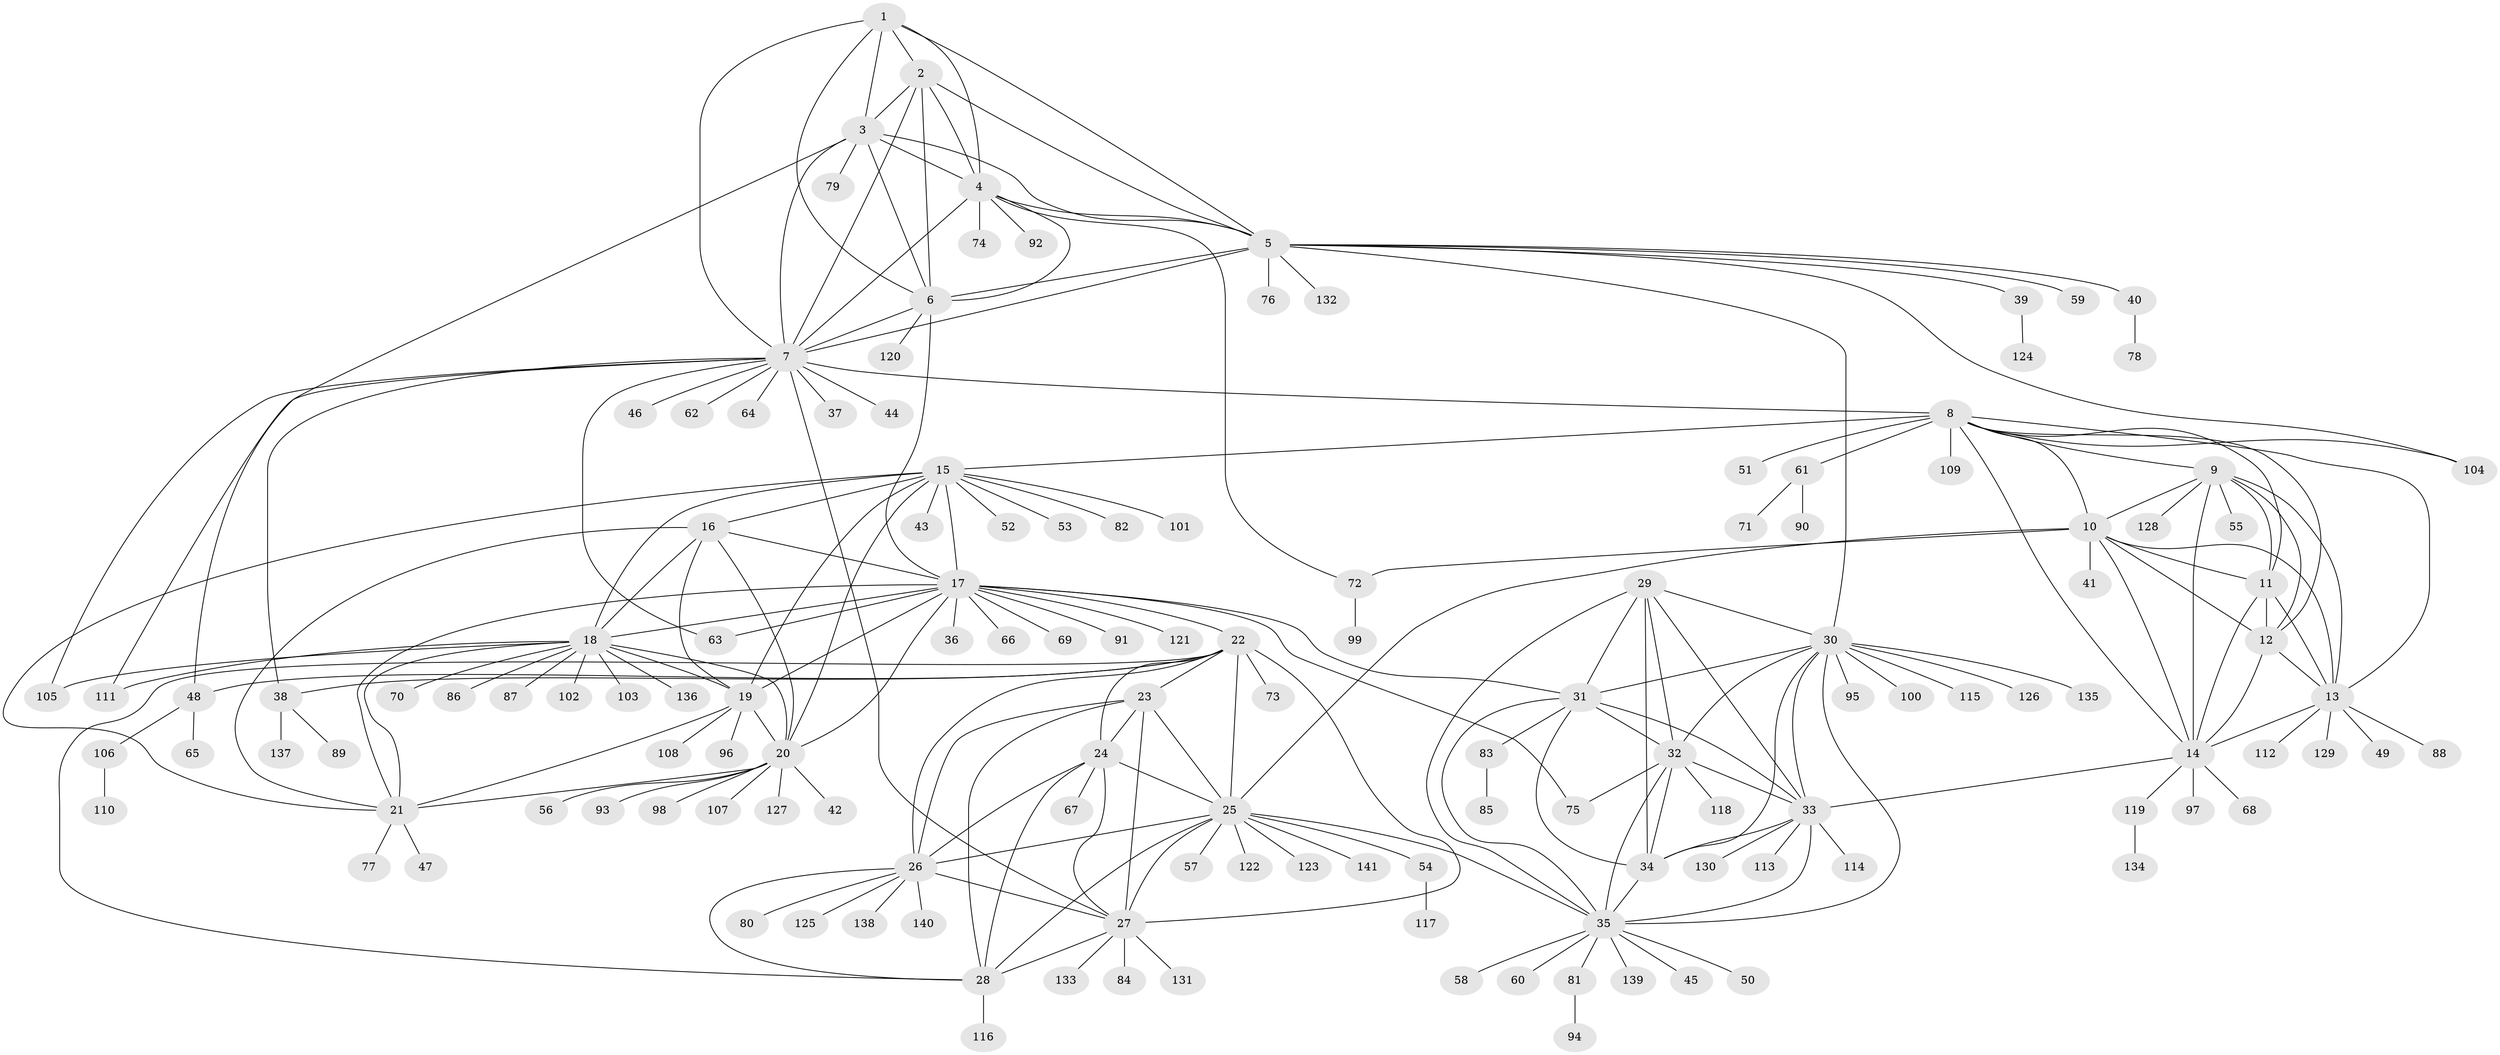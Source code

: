 // Generated by graph-tools (version 1.1) at 2025/50/03/09/25 03:50:40]
// undirected, 141 vertices, 229 edges
graph export_dot {
graph [start="1"]
  node [color=gray90,style=filled];
  1;
  2;
  3;
  4;
  5;
  6;
  7;
  8;
  9;
  10;
  11;
  12;
  13;
  14;
  15;
  16;
  17;
  18;
  19;
  20;
  21;
  22;
  23;
  24;
  25;
  26;
  27;
  28;
  29;
  30;
  31;
  32;
  33;
  34;
  35;
  36;
  37;
  38;
  39;
  40;
  41;
  42;
  43;
  44;
  45;
  46;
  47;
  48;
  49;
  50;
  51;
  52;
  53;
  54;
  55;
  56;
  57;
  58;
  59;
  60;
  61;
  62;
  63;
  64;
  65;
  66;
  67;
  68;
  69;
  70;
  71;
  72;
  73;
  74;
  75;
  76;
  77;
  78;
  79;
  80;
  81;
  82;
  83;
  84;
  85;
  86;
  87;
  88;
  89;
  90;
  91;
  92;
  93;
  94;
  95;
  96;
  97;
  98;
  99;
  100;
  101;
  102;
  103;
  104;
  105;
  106;
  107;
  108;
  109;
  110;
  111;
  112;
  113;
  114;
  115;
  116;
  117;
  118;
  119;
  120;
  121;
  122;
  123;
  124;
  125;
  126;
  127;
  128;
  129;
  130;
  131;
  132;
  133;
  134;
  135;
  136;
  137;
  138;
  139;
  140;
  141;
  1 -- 2;
  1 -- 3;
  1 -- 4;
  1 -- 5;
  1 -- 6;
  1 -- 7;
  2 -- 3;
  2 -- 4;
  2 -- 5;
  2 -- 6;
  2 -- 7;
  3 -- 4;
  3 -- 5;
  3 -- 6;
  3 -- 7;
  3 -- 48;
  3 -- 79;
  4 -- 5;
  4 -- 6;
  4 -- 7;
  4 -- 72;
  4 -- 74;
  4 -- 92;
  5 -- 6;
  5 -- 7;
  5 -- 30;
  5 -- 39;
  5 -- 40;
  5 -- 59;
  5 -- 76;
  5 -- 104;
  5 -- 132;
  6 -- 7;
  6 -- 17;
  6 -- 120;
  7 -- 8;
  7 -- 27;
  7 -- 37;
  7 -- 38;
  7 -- 44;
  7 -- 46;
  7 -- 62;
  7 -- 63;
  7 -- 64;
  7 -- 105;
  7 -- 111;
  8 -- 9;
  8 -- 10;
  8 -- 11;
  8 -- 12;
  8 -- 13;
  8 -- 14;
  8 -- 15;
  8 -- 51;
  8 -- 61;
  8 -- 104;
  8 -- 109;
  9 -- 10;
  9 -- 11;
  9 -- 12;
  9 -- 13;
  9 -- 14;
  9 -- 55;
  9 -- 128;
  10 -- 11;
  10 -- 12;
  10 -- 13;
  10 -- 14;
  10 -- 25;
  10 -- 41;
  10 -- 72;
  11 -- 12;
  11 -- 13;
  11 -- 14;
  12 -- 13;
  12 -- 14;
  13 -- 14;
  13 -- 49;
  13 -- 88;
  13 -- 112;
  13 -- 129;
  14 -- 33;
  14 -- 68;
  14 -- 97;
  14 -- 119;
  15 -- 16;
  15 -- 17;
  15 -- 18;
  15 -- 19;
  15 -- 20;
  15 -- 21;
  15 -- 43;
  15 -- 52;
  15 -- 53;
  15 -- 82;
  15 -- 101;
  16 -- 17;
  16 -- 18;
  16 -- 19;
  16 -- 20;
  16 -- 21;
  17 -- 18;
  17 -- 19;
  17 -- 20;
  17 -- 21;
  17 -- 22;
  17 -- 31;
  17 -- 36;
  17 -- 63;
  17 -- 66;
  17 -- 69;
  17 -- 75;
  17 -- 91;
  17 -- 121;
  18 -- 19;
  18 -- 20;
  18 -- 21;
  18 -- 70;
  18 -- 86;
  18 -- 87;
  18 -- 102;
  18 -- 103;
  18 -- 105;
  18 -- 111;
  18 -- 136;
  19 -- 20;
  19 -- 21;
  19 -- 96;
  19 -- 108;
  20 -- 21;
  20 -- 42;
  20 -- 56;
  20 -- 93;
  20 -- 98;
  20 -- 107;
  20 -- 127;
  21 -- 47;
  21 -- 77;
  22 -- 23;
  22 -- 24;
  22 -- 25;
  22 -- 26;
  22 -- 27;
  22 -- 28;
  22 -- 38;
  22 -- 48;
  22 -- 73;
  23 -- 24;
  23 -- 25;
  23 -- 26;
  23 -- 27;
  23 -- 28;
  24 -- 25;
  24 -- 26;
  24 -- 27;
  24 -- 28;
  24 -- 67;
  25 -- 26;
  25 -- 27;
  25 -- 28;
  25 -- 35;
  25 -- 54;
  25 -- 57;
  25 -- 122;
  25 -- 123;
  25 -- 141;
  26 -- 27;
  26 -- 28;
  26 -- 80;
  26 -- 125;
  26 -- 138;
  26 -- 140;
  27 -- 28;
  27 -- 84;
  27 -- 131;
  27 -- 133;
  28 -- 116;
  29 -- 30;
  29 -- 31;
  29 -- 32;
  29 -- 33;
  29 -- 34;
  29 -- 35;
  30 -- 31;
  30 -- 32;
  30 -- 33;
  30 -- 34;
  30 -- 35;
  30 -- 95;
  30 -- 100;
  30 -- 115;
  30 -- 126;
  30 -- 135;
  31 -- 32;
  31 -- 33;
  31 -- 34;
  31 -- 35;
  31 -- 83;
  32 -- 33;
  32 -- 34;
  32 -- 35;
  32 -- 75;
  32 -- 118;
  33 -- 34;
  33 -- 35;
  33 -- 113;
  33 -- 114;
  33 -- 130;
  34 -- 35;
  35 -- 45;
  35 -- 50;
  35 -- 58;
  35 -- 60;
  35 -- 81;
  35 -- 139;
  38 -- 89;
  38 -- 137;
  39 -- 124;
  40 -- 78;
  48 -- 65;
  48 -- 106;
  54 -- 117;
  61 -- 71;
  61 -- 90;
  72 -- 99;
  81 -- 94;
  83 -- 85;
  106 -- 110;
  119 -- 134;
}
